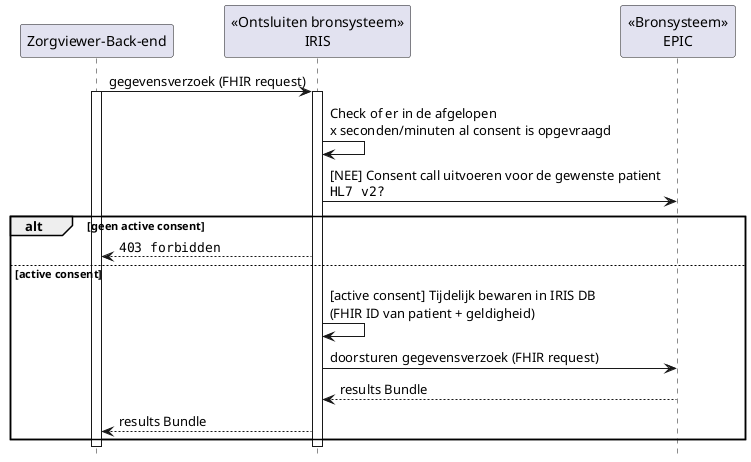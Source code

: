 @startuml
hide footbox

participant "Zorgviewer-Back-end" as zv
participant "<<Ontsluiten bronsysteem>>\nIRIS" as obron
participant "<<Bronsysteem>>\nEPIC" as bron

zv->obron: gegevensverzoek (FHIR request)
activate zv
activate obron
obron->obron: Check of er in de afgelopen\nx seconden/minuten al consent is opgevraagd
obron->bron: [NEE] Consent call uitvoeren voor de gewenste patient\n""HL7 v2?""

alt geen active consent
  obron-->zv: ""403 forbidden""
else active consent
  obron->obron: [active consent] Tijdelijk bewaren in IRIS DB\n(FHIR ID van patient + geldigheid)
  obron->bron: doorsturen gegevensverzoek (FHIR request)
  bron-->obron: results Bundle
  obron-->zv: results Bundle
end

deactivate obron
deactivate zv

@enduml
